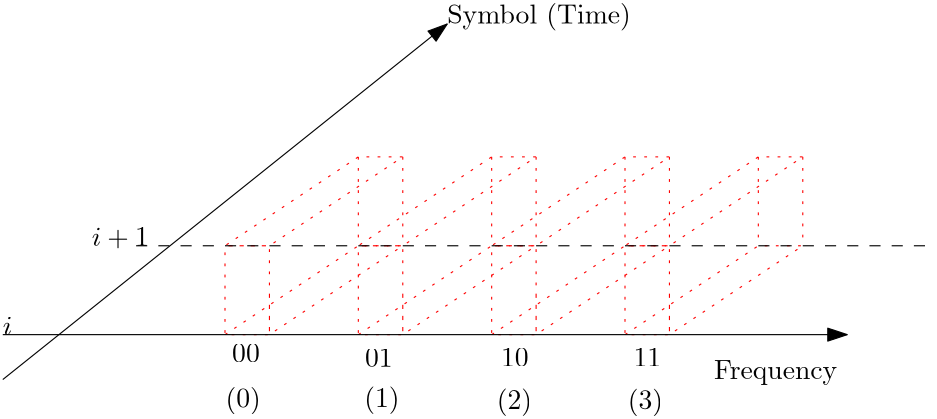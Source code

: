 <?xml version="1.0"?>
<!DOCTYPE ipe SYSTEM "ipe.dtd">
<ipe version="70218" creator="Ipe 7.2.21">
<info created="D:20201219131651" modified="D:20201219134904"/>
<ipestyle name="basic">
<symbol name="arrow/arc(spx)">
<path stroke="sym-stroke" fill="sym-stroke" pen="sym-pen">
0 0 m
-1 0.333 l
-1 -0.333 l
h
</path>
</symbol>
<symbol name="arrow/farc(spx)">
<path stroke="sym-stroke" fill="white" pen="sym-pen">
0 0 m
-1 0.333 l
-1 -0.333 l
h
</path>
</symbol>
<symbol name="arrow/ptarc(spx)">
<path stroke="sym-stroke" fill="sym-stroke" pen="sym-pen">
0 0 m
-1 0.333 l
-0.8 0 l
-1 -0.333 l
h
</path>
</symbol>
<symbol name="arrow/fptarc(spx)">
<path stroke="sym-stroke" fill="white" pen="sym-pen">
0 0 m
-1 0.333 l
-0.8 0 l
-1 -0.333 l
h
</path>
</symbol>
<symbol name="mark/circle(sx)" transformations="translations">
<path fill="sym-stroke">
0.6 0 0 0.6 0 0 e
0.4 0 0 0.4 0 0 e
</path>
</symbol>
<symbol name="mark/disk(sx)" transformations="translations">
<path fill="sym-stroke">
0.6 0 0 0.6 0 0 e
</path>
</symbol>
<symbol name="mark/fdisk(sfx)" transformations="translations">
<group>
<path fill="sym-fill">
0.5 0 0 0.5 0 0 e
</path>
<path fill="sym-stroke" fillrule="eofill">
0.6 0 0 0.6 0 0 e
0.4 0 0 0.4 0 0 e
</path>
</group>
</symbol>
<symbol name="mark/box(sx)" transformations="translations">
<path fill="sym-stroke" fillrule="eofill">
-0.6 -0.6 m
0.6 -0.6 l
0.6 0.6 l
-0.6 0.6 l
h
-0.4 -0.4 m
0.4 -0.4 l
0.4 0.4 l
-0.4 0.4 l
h
</path>
</symbol>
<symbol name="mark/square(sx)" transformations="translations">
<path fill="sym-stroke">
-0.6 -0.6 m
0.6 -0.6 l
0.6 0.6 l
-0.6 0.6 l
h
</path>
</symbol>
<symbol name="mark/fsquare(sfx)" transformations="translations">
<group>
<path fill="sym-fill">
-0.5 -0.5 m
0.5 -0.5 l
0.5 0.5 l
-0.5 0.5 l
h
</path>
<path fill="sym-stroke" fillrule="eofill">
-0.6 -0.6 m
0.6 -0.6 l
0.6 0.6 l
-0.6 0.6 l
h
-0.4 -0.4 m
0.4 -0.4 l
0.4 0.4 l
-0.4 0.4 l
h
</path>
</group>
</symbol>
<symbol name="mark/cross(sx)" transformations="translations">
<group>
<path fill="sym-stroke">
-0.43 -0.57 m
0.57 0.43 l
0.43 0.57 l
-0.57 -0.43 l
h
</path>
<path fill="sym-stroke">
-0.43 0.57 m
0.57 -0.43 l
0.43 -0.57 l
-0.57 0.43 l
h
</path>
</group>
</symbol>
<symbol name="arrow/fnormal(spx)">
<path stroke="sym-stroke" fill="white" pen="sym-pen">
0 0 m
-1 0.333 l
-1 -0.333 l
h
</path>
</symbol>
<symbol name="arrow/pointed(spx)">
<path stroke="sym-stroke" fill="sym-stroke" pen="sym-pen">
0 0 m
-1 0.333 l
-0.8 0 l
-1 -0.333 l
h
</path>
</symbol>
<symbol name="arrow/fpointed(spx)">
<path stroke="sym-stroke" fill="white" pen="sym-pen">
0 0 m
-1 0.333 l
-0.8 0 l
-1 -0.333 l
h
</path>
</symbol>
<symbol name="arrow/linear(spx)">
<path stroke="sym-stroke" pen="sym-pen">
-1 0.333 m
0 0 l
-1 -0.333 l
</path>
</symbol>
<symbol name="arrow/fdouble(spx)">
<path stroke="sym-stroke" fill="white" pen="sym-pen">
0 0 m
-1 0.333 l
-1 -0.333 l
h
-1 0 m
-2 0.333 l
-2 -0.333 l
h
</path>
</symbol>
<symbol name="arrow/double(spx)">
<path stroke="sym-stroke" fill="sym-stroke" pen="sym-pen">
0 0 m
-1 0.333 l
-1 -0.333 l
h
-1 0 m
-2 0.333 l
-2 -0.333 l
h
</path>
</symbol>
<symbol name="arrow/mid-normal(spx)">
<path stroke="sym-stroke" fill="sym-stroke" pen="sym-pen">
0.5 0 m
-0.5 0.333 l
-0.5 -0.333 l
h
</path>
</symbol>
<symbol name="arrow/mid-fnormal(spx)">
<path stroke="sym-stroke" fill="white" pen="sym-pen">
0.5 0 m
-0.5 0.333 l
-0.5 -0.333 l
h
</path>
</symbol>
<symbol name="arrow/mid-pointed(spx)">
<path stroke="sym-stroke" fill="sym-stroke" pen="sym-pen">
0.5 0 m
-0.5 0.333 l
-0.3 0 l
-0.5 -0.333 l
h
</path>
</symbol>
<symbol name="arrow/mid-fpointed(spx)">
<path stroke="sym-stroke" fill="white" pen="sym-pen">
0.5 0 m
-0.5 0.333 l
-0.3 0 l
-0.5 -0.333 l
h
</path>
</symbol>
<symbol name="arrow/mid-double(spx)">
<path stroke="sym-stroke" fill="sym-stroke" pen="sym-pen">
1 0 m
0 0.333 l
0 -0.333 l
h
0 0 m
-1 0.333 l
-1 -0.333 l
h
</path>
</symbol>
<symbol name="arrow/mid-fdouble(spx)">
<path stroke="sym-stroke" fill="white" pen="sym-pen">
1 0 m
0 0.333 l
0 -0.333 l
h
0 0 m
-1 0.333 l
-1 -0.333 l
h
</path>
</symbol>
<pen name="heavier" value="0.8"/>
<pen name="fat" value="1.2"/>
<pen name="ultrafat" value="2"/>
<symbolsize name="large" value="5"/>
<symbolsize name="small" value="2"/>
<symbolsize name="tiny" value="1.1"/>
<arrowsize name="large" value="10"/>
<arrowsize name="small" value="5"/>
<arrowsize name="tiny" value="3"/>
<color name="red" value="1 0 0"/>
<color name="blue" value="0 0 1"/>
<color name="green" value="0 1 0"/>
<color name="yellow" value="1 1 0"/>
<color name="orange" value="1 0.647 0"/>
<color name="gold" value="1 0.843 0"/>
<color name="purple" value="0.627 0.125 0.941"/>
<color name="gray" value="0.745"/>
<color name="brown" value="0.647 0.165 0.165"/>
<color name="navy" value="0 0 0.502"/>
<color name="pink" value="1 0.753 0.796"/>
<color name="seagreen" value="0.18 0.545 0.341"/>
<color name="turquoise" value="0.251 0.878 0.816"/>
<color name="violet" value="0.933 0.51 0.933"/>
<color name="darkblue" value="0 0 0.545"/>
<color name="darkcyan" value="0 0.545 0.545"/>
<color name="darkgray" value="0.663"/>
<color name="darkgreen" value="0 0.392 0"/>
<color name="darkmagenta" value="0.545 0 0.545"/>
<color name="darkorange" value="1 0.549 0"/>
<color name="darkred" value="0.545 0 0"/>
<color name="lightblue" value="0.678 0.847 0.902"/>
<color name="lightcyan" value="0.878 1 1"/>
<color name="lightgray" value="0.827"/>
<color name="lightgreen" value="0.565 0.933 0.565"/>
<color name="lightyellow" value="1 1 0.878"/>
<dashstyle name="dotted" value="[1 3] 0"/>
<dashstyle name="dashed" value="[4] 0"/>
<dashstyle name="dash dotted" value="[4 2 1 2] 0"/>
<dashstyle name="dash dot dotted" value="[4 2 1 2 1 2] 0"/>
<textsize name="large" value="\large"/>
<textsize name="Large" value="\Large"/>
<textsize name="LARGE" value="\LARGE"/>
<textsize name="huge" value="\huge"/>
<textsize name="Huge" value="\Huge"/>
<textsize name="small" value="\small"/>
<textsize name="footnote" value="\footnotesize"/>
<textsize name="tiny" value="\tiny"/>
<textstyle name="center" begin="\begin{center}" end="\end{center}"/>
<textstyle name="itemize" begin="\begin{itemize}" end="\end{itemize}"/>
<textstyle name="item" begin="\begin{itemize}\item{}" end="\end{itemize}"/>
<gridsize name="4 pts" value="4"/>
<gridsize name="8 pts (~3 mm)" value="8"/>
<gridsize name="16 pts (~6 mm)" value="16"/>
<gridsize name="32 pts (~12 mm)" value="32"/>
<gridsize name="10 pts (~3.5 mm)" value="10"/>
<gridsize name="20 pts (~7 mm)" value="20"/>
<gridsize name="14 pts (~5 mm)" value="14"/>
<gridsize name="28 pts (~10 mm)" value="28"/>
<gridsize name="56 pts (~20 mm)" value="56"/>
<anglesize name="90 deg" value="90"/>
<anglesize name="60 deg" value="60"/>
<anglesize name="45 deg" value="45"/>
<anglesize name="30 deg" value="30"/>
<anglesize name="22.5 deg" value="22.5"/>
<opacity name="10%" value="0.1"/>
<opacity name="30%" value="0.3"/>
<opacity name="50%" value="0.5"/>
<opacity name="75%" value="0.75"/>
<tiling name="falling" angle="-60" step="4" width="1"/>
<tiling name="rising" angle="30" step="4" width="1"/>
</ipestyle>
<page>
<layer name="alpha"/>
<view layers="alpha" active="alpha"/>
<path layer="alpha" stroke="red" dash="dotted">
192 576 m
240 608 l
256 608 l
208 576 l
192 576 l
192 608 l
240 640 l
256 640 l
208 608 l
192 608 l
208 608 l
208 576 l
208 592 l
</path>
<path stroke="red" dash="dotted">
256 640 m
256 608 l
256 608 l
</path>
<path stroke="red" dash="dotted">
240 640 m
240 608 l
240 608 l
</path>
<path matrix="1 0 0 1 48 0" stroke="red" dash="dotted">
192 576 m
240 608 l
256 608 l
208 576 l
192 576 l
192 608 l
240 640 l
256 640 l
208 608 l
192 608 l
208 608 l
208 576 l
208 592 l
</path>
<path matrix="1 0 0 1 48 0" stroke="red" dash="dotted">
256 640 m
256 608 l
256 608 l
</path>
<path matrix="1 0 0 1 48 0" stroke="red" dash="dotted">
240 640 m
240 608 l
240 608 l
</path>
<path matrix="1 0 0 1 96 0" stroke="red" dash="dotted">
192 576 m
240 608 l
256 608 l
208 576 l
192 576 l
192 608 l
240 640 l
256 640 l
208 608 l
192 608 l
208 608 l
208 576 l
208 592 l
</path>
<path matrix="1 0 0 1 96 0" stroke="red" dash="dotted">
256 640 m
256 608 l
256 608 l
</path>
<path matrix="1 0 0 1 96 0" stroke="red" dash="dotted">
240 640 m
240 608 l
240 608 l
</path>
<path matrix="1 0 0 1 144 0" stroke="red" dash="dotted">
192 576 m
240 608 l
256 608 l
208 576 l
192 576 l
192 608 l
240 640 l
256 640 l
208 608 l
192 608 l
208 608 l
208 576 l
208 592 l
</path>
<path matrix="1 0 0 1 144 0" stroke="red" dash="dotted">
256 640 m
256 608 l
256 608 l
</path>
<path matrix="1 0 0 1 144 0" stroke="red" dash="dotted">
240 640 m
240 608 l
240 608 l
</path>
<path matrix="1 0 0 1 0 -0.16094" stroke="black" arrow="normal/normal">
112 560 m
272 688 l
</path>
<path stroke="black" arrow="normal/normal">
112 576 m
416 576 l
</path>
<text matrix="1 0 0 1 2.55193 6.0327" transformations="translations" pos="192 560" stroke="black" type="label" width="9.963" height="6.42" depth="0" valign="baseline">00</text>
<text matrix="1 0 0 1 2.36532 4.40309" transformations="translations" pos="240 560" stroke="black" type="label" width="9.963" height="6.42" depth="0" valign="baseline">01</text>
<text matrix="1 0 0 1 3.33447 4.55074" transformations="translations" pos="288 560" stroke="black" type="label" width="9.963" height="6.42" depth="0" valign="baseline">10</text>
<text matrix="1 0 0 1 3.04751 4.56647" transformations="translations" pos="336 560" stroke="black" type="label" width="9.963" height="6.42" depth="0" valign="baseline">11</text>
<text matrix="1 0 0 1 0.175983 5.79113" transformations="translations" pos="192 544" stroke="black" type="label" width="12.73" height="7.473" depth="2.49" valign="baseline">(0)</text>
<text matrix="1 0 0 1 2.14181 5.93002" transformations="translations" pos="240 544" stroke="black" type="label" width="12.73" height="7.473" depth="2.49" valign="baseline">(1)</text>
<text matrix="1 0 0 1 1.82313 5.2275" transformations="translations" pos="288 544" stroke="black" type="label" width="12.73" height="7.473" depth="2.49" valign="baseline">(2)</text>
<text matrix="1 0 0 1 0.983808 5.18235" transformations="translations" pos="336 544" stroke="black" type="label" width="12.73" height="7.473" depth="2.49" valign="baseline">(3)</text>
<text transformations="translations" pos="368 560" stroke="black" type="label" width="44.445" height="6.815" depth="1.93" valign="baseline">Frequency</text>
<text transformations="translations" pos="272 688" stroke="black" type="label" width="66.141" height="7.473" depth="2.49" valign="baseline">Symbol (Time)</text>
<path stroke="black" dash="dashed">
160 608 m
448 608 l
</path>
<text transformations="translations" pos="144 608" stroke="black" type="label" width="20.59" height="6.571" depth="0.83" valign="baseline" style="math">i+1</text>
<text matrix="1 0 0 1 16 0" transformations="translations" pos="96 576" stroke="black" type="label" width="3.432" height="6.571" depth="0" valign="baseline" style="math">i</text>
</page>
</ipe>
